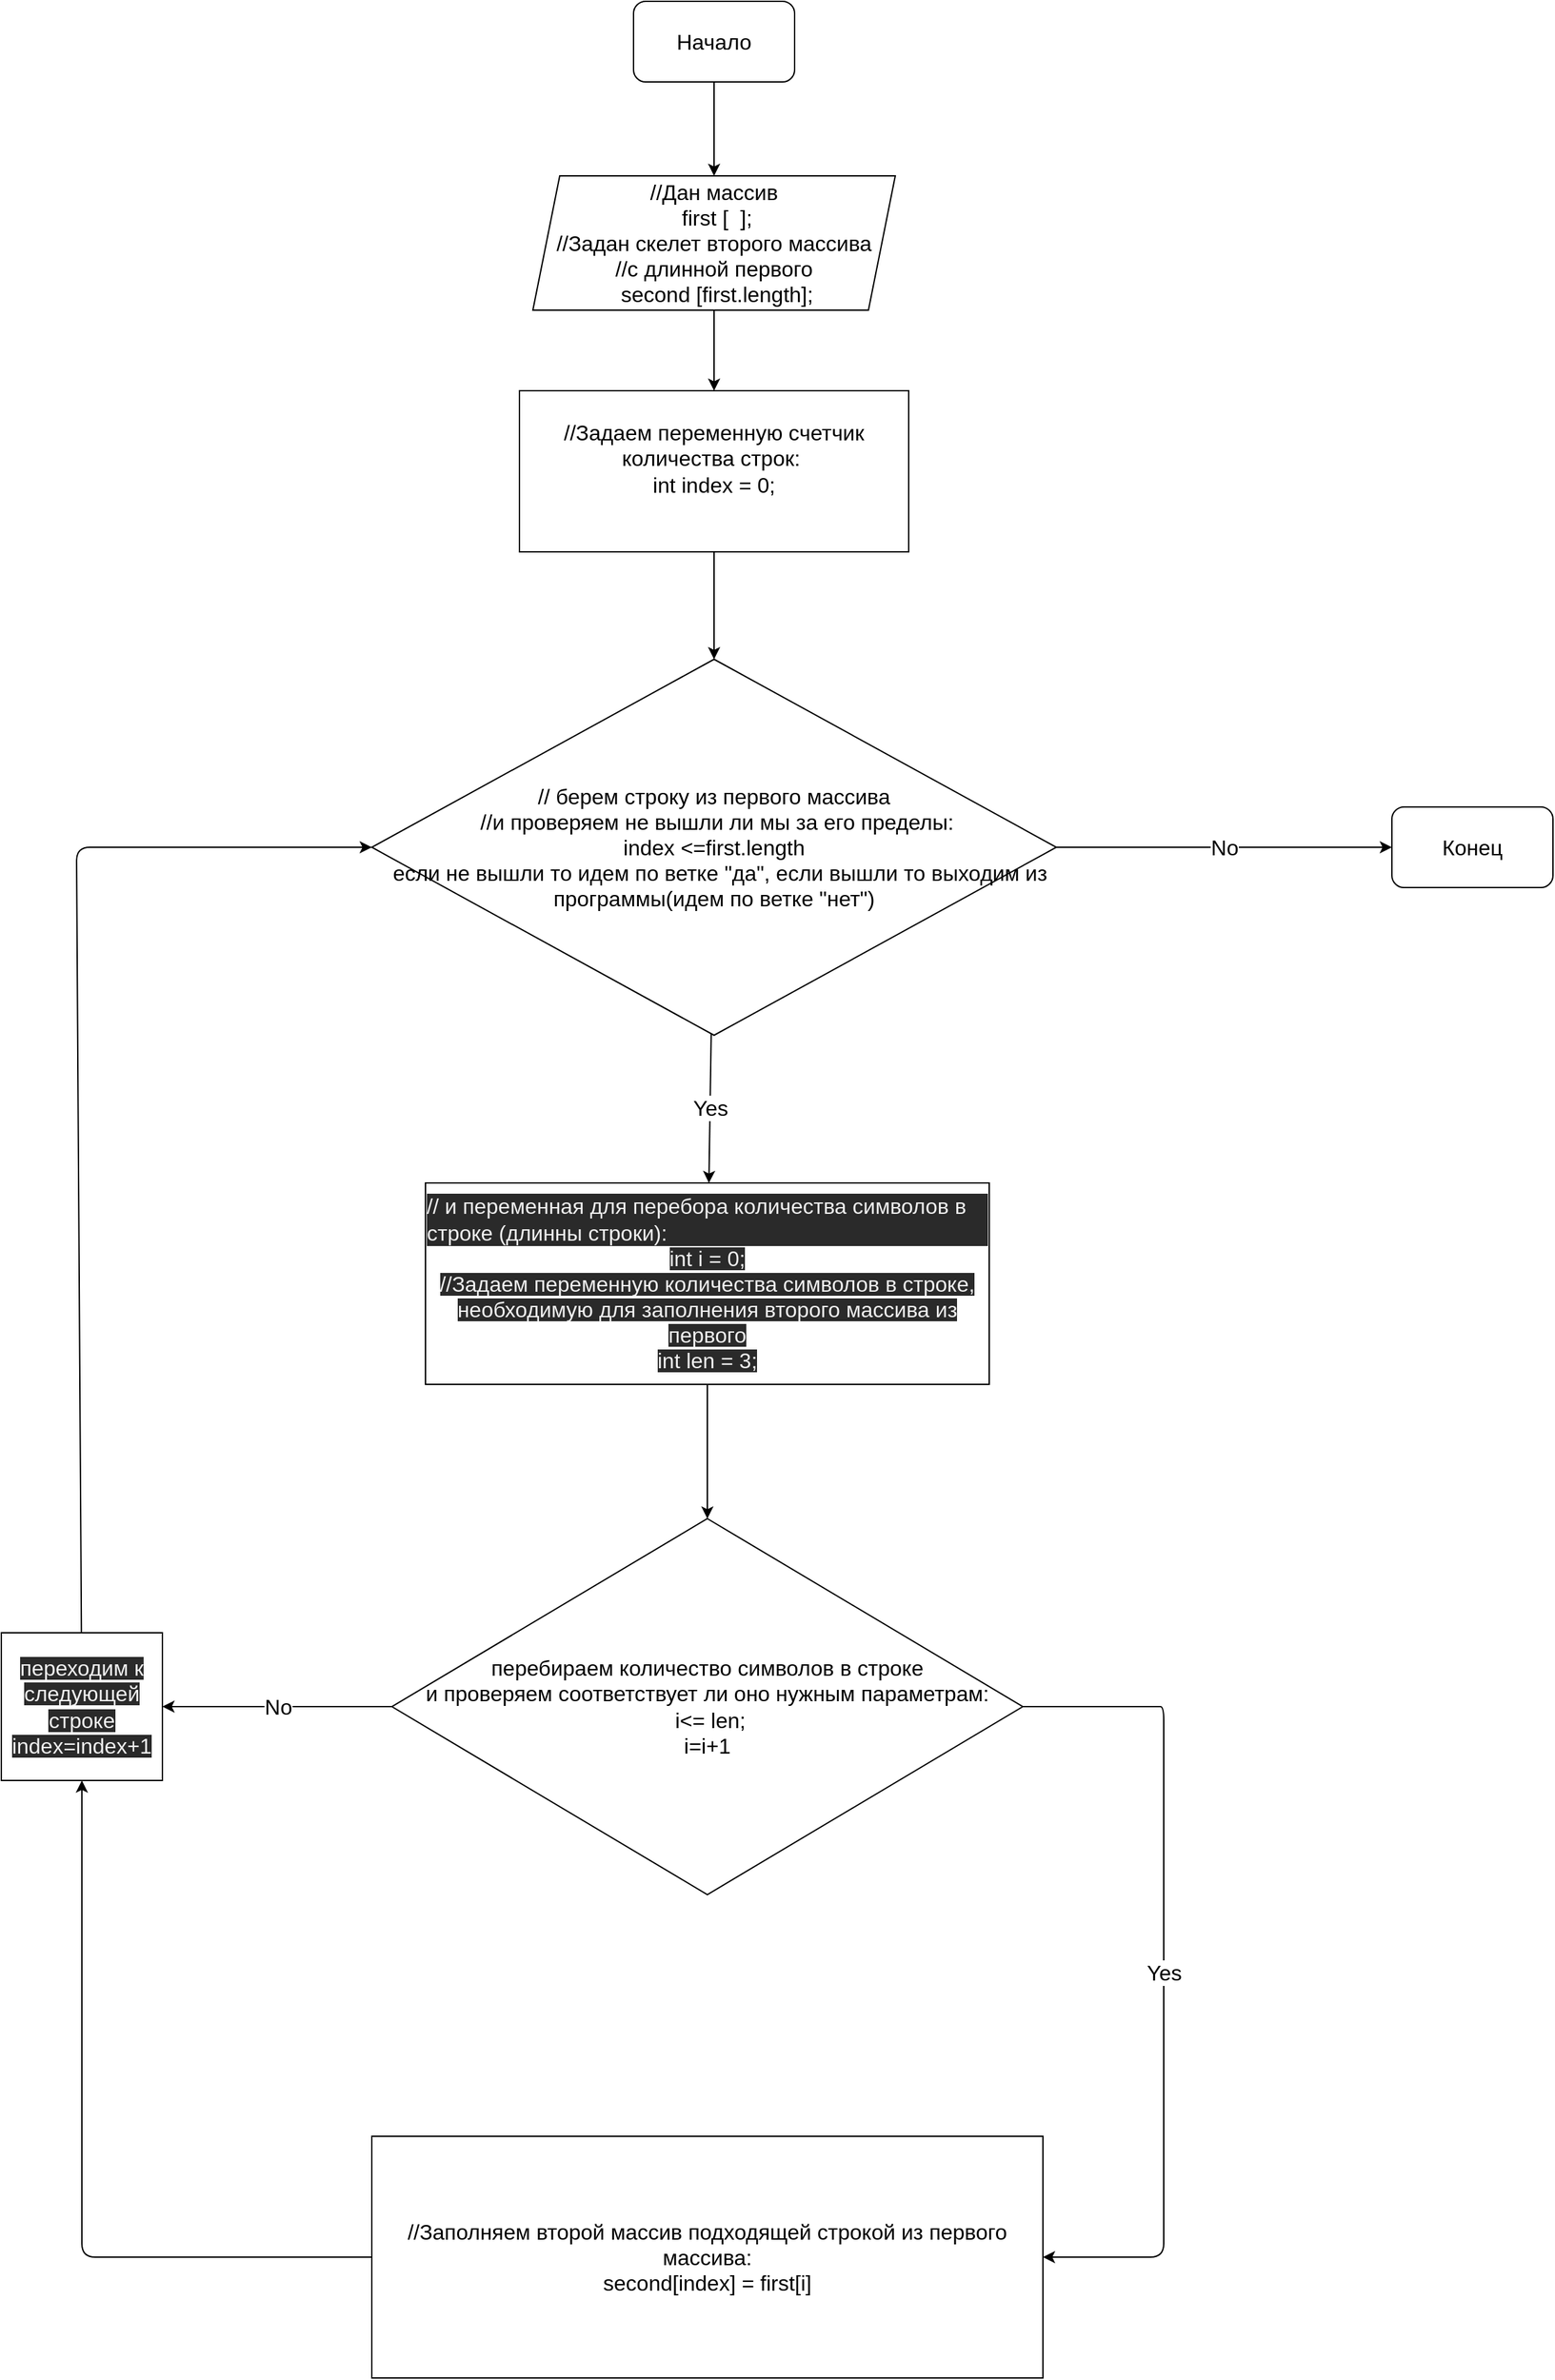 <mxfile>
    <diagram id="cNhb_Z1dDh2pyUhAubNQ" name="Страница 1">
        <mxGraphModel dx="837" dy="360" grid="1" gridSize="10" guides="1" tooltips="1" connect="1" arrows="1" fold="1" page="1" pageScale="1" pageWidth="827" pageHeight="1169" math="0" shadow="0">
            <root>
                <mxCell id="0"/>
                <mxCell id="1" parent="0"/>
                <mxCell id="2" value="" style="edgeStyle=none;html=1;fontSize=16;" edge="1" parent="1" source="3" target="5">
                    <mxGeometry relative="1" as="geometry"/>
                </mxCell>
                <mxCell id="3" value="&lt;font style=&quot;font-size: 16px&quot;&gt;Начало&lt;/font&gt;" style="rounded=1;whiteSpace=wrap;html=1;" vertex="1" parent="1">
                    <mxGeometry x="765" y="120" width="120" height="60" as="geometry"/>
                </mxCell>
                <mxCell id="4" style="edgeStyle=none;html=1;entryX=0.5;entryY=0;entryDx=0;entryDy=0;fontSize=16;" edge="1" parent="1" source="5" target="7">
                    <mxGeometry relative="1" as="geometry"/>
                </mxCell>
                <mxCell id="5" value="//Дан массив&lt;br&gt;&amp;nbsp;first [&amp;nbsp; ];&lt;br&gt;//Задан скелет второго массива&lt;br&gt;//с длинной первого&lt;br&gt;&amp;nbsp;second [first.length];" style="shape=parallelogram;perimeter=parallelogramPerimeter;whiteSpace=wrap;html=1;fixedSize=1;fontSize=16;" vertex="1" parent="1">
                    <mxGeometry x="690" y="250" width="270" height="100" as="geometry"/>
                </mxCell>
                <mxCell id="6" style="edgeStyle=none;html=1;entryX=0.5;entryY=0;entryDx=0;entryDy=0;fontSize=16;" edge="1" parent="1" source="7" target="10">
                    <mxGeometry relative="1" as="geometry"/>
                </mxCell>
                <mxCell id="7" value="//Задаем переменную cчетчик количества строк:&amp;nbsp;&lt;br&gt;int index = 0;&lt;br&gt;&lt;div style=&quot;text-align: left&quot;&gt;&lt;span&gt;&amp;nbsp;&lt;/span&gt;&lt;/div&gt;" style="rounded=0;whiteSpace=wrap;html=1;fontSize=16;" vertex="1" parent="1">
                    <mxGeometry x="680" y="410" width="290" height="120" as="geometry"/>
                </mxCell>
                <mxCell id="8" value="Yes" style="edgeStyle=none;html=1;fontSize=16;" edge="1" parent="1" source="10" target="19">
                    <mxGeometry relative="1" as="geometry"/>
                </mxCell>
                <mxCell id="9" value="No" style="edgeStyle=none;html=1;fontSize=16;" edge="1" parent="1" source="10">
                    <mxGeometry relative="1" as="geometry">
                        <mxPoint x="1330" y="750" as="targetPoint"/>
                    </mxGeometry>
                </mxCell>
                <mxCell id="10" value="// берем строку из первого массива&lt;br&gt;&amp;nbsp;//и проверяем не вышли ли мы за его пределы:&lt;br&gt;index &amp;lt;=first.length&lt;br&gt;&amp;nbsp; если не вышли то идем по ветке &quot;да&quot;, если вышли то выходим из программы(идем по ветке &quot;нет&quot;)" style="rhombus;whiteSpace=wrap;html=1;fontSize=16;" vertex="1" parent="1">
                    <mxGeometry x="570" y="610" width="510" height="280" as="geometry"/>
                </mxCell>
                <mxCell id="11" value="Yes" style="edgeStyle=none;html=1;entryX=1;entryY=0.5;entryDx=0;entryDy=0;fontSize=16;" edge="1" parent="1" source="13" target="16">
                    <mxGeometry relative="1" as="geometry">
                        <Array as="points">
                            <mxPoint x="1150" y="1390"/>
                            <mxPoint x="1160" y="1390"/>
                            <mxPoint x="1160" y="1800"/>
                        </Array>
                    </mxGeometry>
                </mxCell>
                <mxCell id="12" value="No" style="edgeStyle=none;html=1;entryX=1;entryY=0.5;entryDx=0;entryDy=0;fontSize=16;" edge="1" parent="1" source="13" target="17">
                    <mxGeometry relative="1" as="geometry"/>
                </mxCell>
                <mxCell id="13" value="перебираем количество символов в строке&lt;br&gt;и проверяем соответствует ли оно нужным параметрам:&lt;br&gt;&amp;nbsp;i&amp;lt;= len;&lt;br&gt;i=i+1" style="rhombus;whiteSpace=wrap;html=1;fontSize=16;" vertex="1" parent="1">
                    <mxGeometry x="585" y="1250" width="470" height="280" as="geometry"/>
                </mxCell>
                <mxCell id="14" style="edgeStyle=none;html=1;entryX=0;entryY=0.5;entryDx=0;entryDy=0;fontSize=16;startArrow=none;" edge="1" parent="1" source="17" target="10">
                    <mxGeometry relative="1" as="geometry">
                        <Array as="points">
                            <mxPoint x="350" y="750"/>
                        </Array>
                    </mxGeometry>
                </mxCell>
                <mxCell id="15" style="edgeStyle=none;html=1;entryX=0.5;entryY=1;entryDx=0;entryDy=0;fontSize=16;" edge="1" parent="1" source="16" target="17">
                    <mxGeometry relative="1" as="geometry">
                        <Array as="points">
                            <mxPoint x="354" y="1800"/>
                        </Array>
                    </mxGeometry>
                </mxCell>
                <mxCell id="16" value="//Заполняем второй массив подходящей строкой из первого массива:&lt;br&gt;second[index] = first[i]" style="rounded=0;whiteSpace=wrap;html=1;fontSize=16;" vertex="1" parent="1">
                    <mxGeometry x="570" y="1710" width="500" height="180" as="geometry"/>
                </mxCell>
                <mxCell id="17" value="&#10;&#10;&lt;span style=&quot;color: rgb(240, 240, 240); font-family: helvetica; font-size: 16px; font-style: normal; font-weight: 400; letter-spacing: normal; text-align: center; text-indent: 0px; text-transform: none; word-spacing: 0px; background-color: rgb(42, 42, 42); display: inline; float: none;&quot;&gt;переходим к следующей строке&lt;/span&gt;&lt;br style=&quot;color: rgb(240, 240, 240); font-family: helvetica; font-size: 16px; font-style: normal; font-weight: 400; letter-spacing: normal; text-align: center; text-indent: 0px; text-transform: none; word-spacing: 0px; background-color: rgb(42, 42, 42);&quot;&gt;&lt;span style=&quot;color: rgb(240, 240, 240); font-family: helvetica; font-size: 16px; font-style: normal; font-weight: 400; letter-spacing: normal; text-align: center; text-indent: 0px; text-transform: none; word-spacing: 0px; background-color: rgb(42, 42, 42); display: inline; float: none;&quot;&gt;index=index+1&lt;/span&gt;&#10;&#10;" style="rounded=0;whiteSpace=wrap;html=1;fontSize=16;" vertex="1" parent="1">
                    <mxGeometry x="294" y="1335" width="120" height="110" as="geometry"/>
                </mxCell>
                <mxCell id="18" style="edgeStyle=none;html=1;entryX=0.5;entryY=0;entryDx=0;entryDy=0;fontSize=16;" edge="1" parent="1" source="19" target="13">
                    <mxGeometry relative="1" as="geometry"/>
                </mxCell>
                <mxCell id="19" value="&#10;&#10;&lt;div style=&quot;color: rgb(240, 240, 240); font-family: helvetica; font-size: 16px; font-style: normal; font-weight: 400; letter-spacing: normal; text-indent: 0px; text-transform: none; word-spacing: 0px; background-color: rgb(42, 42, 42); text-align: left;&quot;&gt;&lt;span&gt;// и переменная для перебора количества символов в строке (длинны строки):&lt;/span&gt;&lt;/div&gt;&lt;span style=&quot;color: rgb(240, 240, 240); font-family: helvetica; font-size: 16px; font-style: normal; font-weight: 400; letter-spacing: normal; text-align: center; text-indent: 0px; text-transform: none; word-spacing: 0px; background-color: rgb(42, 42, 42); display: inline; float: none;&quot;&gt;int i = 0;&lt;/span&gt;&lt;br style=&quot;color: rgb(240, 240, 240); font-family: helvetica; font-size: 16px; font-style: normal; font-weight: 400; letter-spacing: normal; text-align: center; text-indent: 0px; text-transform: none; word-spacing: 0px; background-color: rgb(42, 42, 42);&quot;&gt;&lt;span style=&quot;color: rgb(240, 240, 240); font-family: helvetica; font-size: 16px; font-style: normal; font-weight: 400; letter-spacing: normal; text-align: center; text-indent: 0px; text-transform: none; word-spacing: 0px; background-color: rgb(42, 42, 42); display: inline; float: none;&quot;&gt;//Задаем переменную количества символов в строке, необходимую для заполнения второго массива из первого&lt;/span&gt;&lt;br style=&quot;color: rgb(240, 240, 240); font-family: helvetica; font-size: 16px; font-style: normal; font-weight: 400; letter-spacing: normal; text-align: center; text-indent: 0px; text-transform: none; word-spacing: 0px; background-color: rgb(42, 42, 42);&quot;&gt;&lt;span style=&quot;color: rgb(240, 240, 240); font-family: helvetica; font-size: 16px; font-style: normal; font-weight: 400; letter-spacing: normal; text-align: center; text-indent: 0px; text-transform: none; word-spacing: 0px; background-color: rgb(42, 42, 42); display: inline; float: none;&quot;&gt;int len = 3;&lt;/span&gt;&#10;&#10;" style="rounded=0;whiteSpace=wrap;html=1;fontSize=16;" vertex="1" parent="1">
                    <mxGeometry x="610" y="1000" width="420" height="150" as="geometry"/>
                </mxCell>
                <mxCell id="20" value="&lt;span style=&quot;font-size: 16px&quot;&gt;Конец&lt;/span&gt;" style="rounded=1;whiteSpace=wrap;html=1;" vertex="1" parent="1">
                    <mxGeometry x="1330" y="720" width="120" height="60" as="geometry"/>
                </mxCell>
            </root>
        </mxGraphModel>
    </diagram>
</mxfile>
